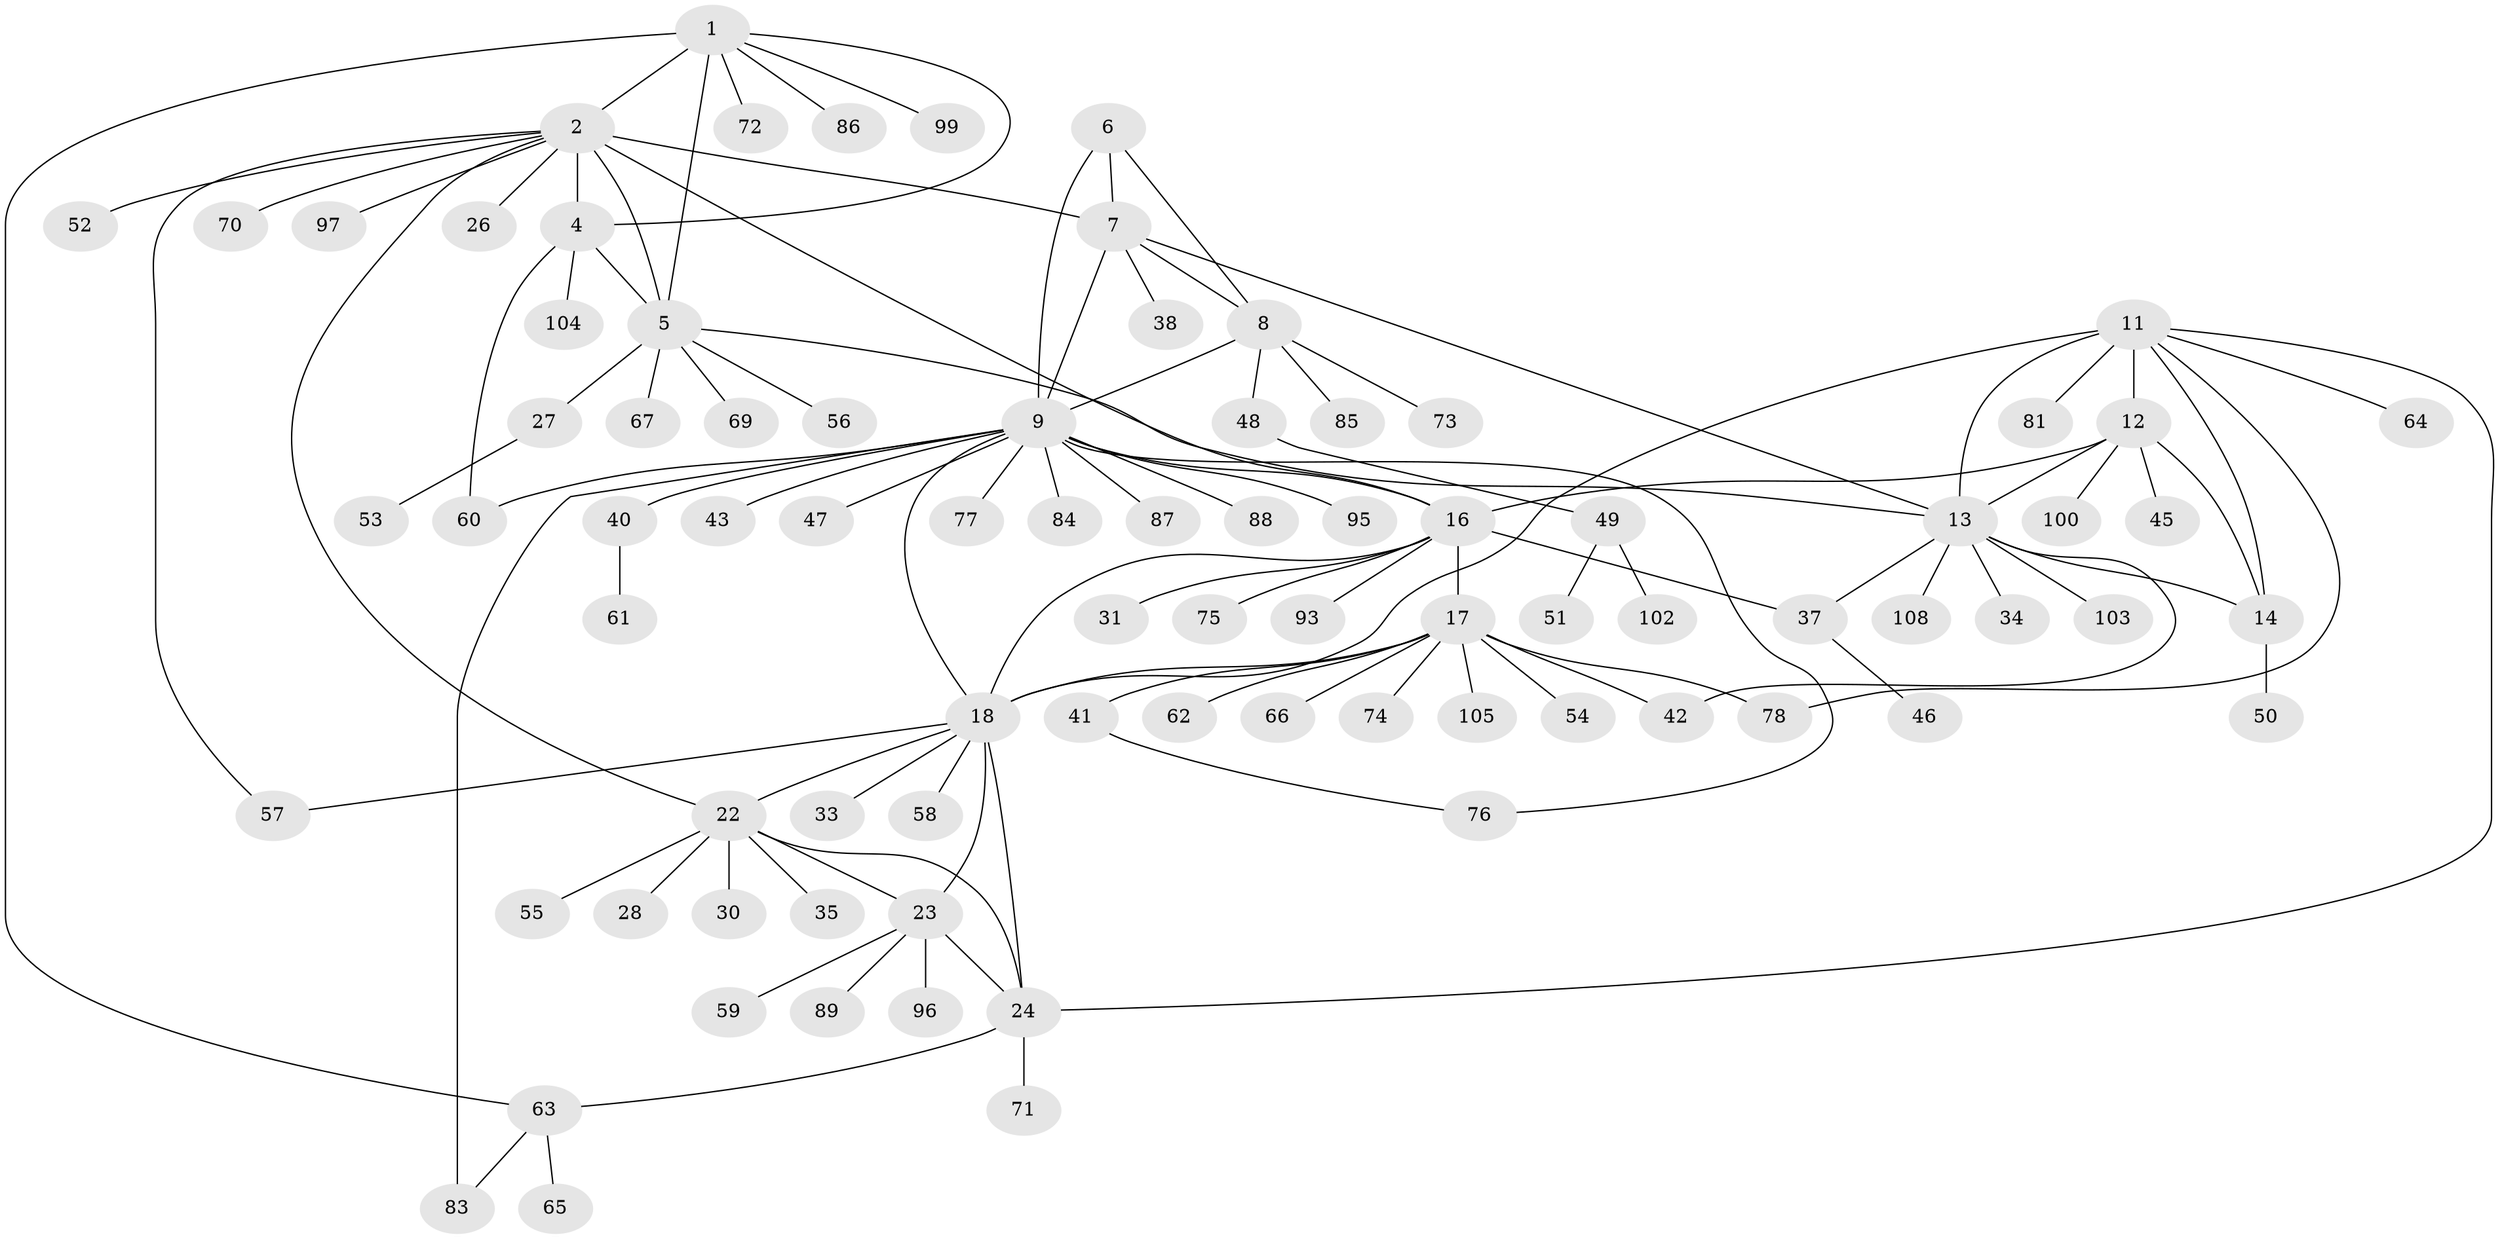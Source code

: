 // Generated by graph-tools (version 1.1) at 2025/52/02/27/25 19:52:14]
// undirected, 84 vertices, 111 edges
graph export_dot {
graph [start="1"]
  node [color=gray90,style=filled];
  1 [super="+32"];
  2 [super="+3"];
  4 [super="+110"];
  5 [super="+68"];
  6;
  7;
  8 [super="+44"];
  9 [super="+10"];
  11 [super="+106"];
  12 [super="+36"];
  13 [super="+15"];
  14 [super="+94"];
  16 [super="+20"];
  17 [super="+19"];
  18 [super="+21"];
  22 [super="+29"];
  23 [super="+25"];
  24 [super="+39"];
  26;
  27 [super="+79"];
  28;
  30 [super="+111"];
  31;
  33;
  34;
  35 [super="+101"];
  37;
  38;
  40;
  41 [super="+90"];
  42;
  43;
  45;
  46;
  47 [super="+109"];
  48;
  49 [super="+80"];
  50;
  51;
  52;
  53;
  54;
  55;
  56;
  57;
  58;
  59;
  60;
  61;
  62;
  63 [super="+107"];
  64;
  65 [super="+91"];
  66;
  67;
  69;
  70;
  71 [super="+92"];
  72;
  73;
  74;
  75;
  76;
  77;
  78 [super="+82"];
  81;
  83;
  84;
  85;
  86;
  87;
  88 [super="+98"];
  89;
  93;
  95;
  96;
  97;
  99;
  100;
  102;
  103;
  104;
  105;
  108 [super="+112"];
  1 -- 2 [weight=2];
  1 -- 4;
  1 -- 5;
  1 -- 63;
  1 -- 72;
  1 -- 99;
  1 -- 86;
  2 -- 4 [weight=2];
  2 -- 5 [weight=2];
  2 -- 7;
  2 -- 22;
  2 -- 70;
  2 -- 97;
  2 -- 16;
  2 -- 52;
  2 -- 57;
  2 -- 26;
  4 -- 5;
  4 -- 60;
  4 -- 104;
  5 -- 27;
  5 -- 56;
  5 -- 67;
  5 -- 69;
  5 -- 13;
  6 -- 7;
  6 -- 8;
  6 -- 9 [weight=2];
  7 -- 8;
  7 -- 9 [weight=2];
  7 -- 13;
  7 -- 38;
  8 -- 9 [weight=2];
  8 -- 48;
  8 -- 73;
  8 -- 85;
  9 -- 16;
  9 -- 43;
  9 -- 76;
  9 -- 87;
  9 -- 40;
  9 -- 77;
  9 -- 47;
  9 -- 83;
  9 -- 84;
  9 -- 88;
  9 -- 60;
  9 -- 95;
  9 -- 18;
  11 -- 12;
  11 -- 13 [weight=2];
  11 -- 14;
  11 -- 24;
  11 -- 64;
  11 -- 81;
  11 -- 78;
  11 -- 18;
  12 -- 13 [weight=2];
  12 -- 14;
  12 -- 45;
  12 -- 100;
  12 -- 16;
  13 -- 14 [weight=2];
  13 -- 37;
  13 -- 103;
  13 -- 108;
  13 -- 34;
  13 -- 42;
  14 -- 50;
  16 -- 17 [weight=4];
  16 -- 18 [weight=2];
  16 -- 31;
  16 -- 75;
  16 -- 93;
  16 -- 37;
  17 -- 18 [weight=2];
  17 -- 41;
  17 -- 42;
  17 -- 66;
  17 -- 74;
  17 -- 105;
  17 -- 54;
  17 -- 78;
  17 -- 62;
  18 -- 33;
  18 -- 57;
  18 -- 22;
  18 -- 23 [weight=2];
  18 -- 24;
  18 -- 58;
  22 -- 23 [weight=2];
  22 -- 24;
  22 -- 28;
  22 -- 30;
  22 -- 35;
  22 -- 55;
  23 -- 24 [weight=2];
  23 -- 96;
  23 -- 89;
  23 -- 59;
  24 -- 63;
  24 -- 71;
  27 -- 53;
  37 -- 46;
  40 -- 61;
  41 -- 76;
  48 -- 49;
  49 -- 51;
  49 -- 102;
  63 -- 65;
  63 -- 83;
}
